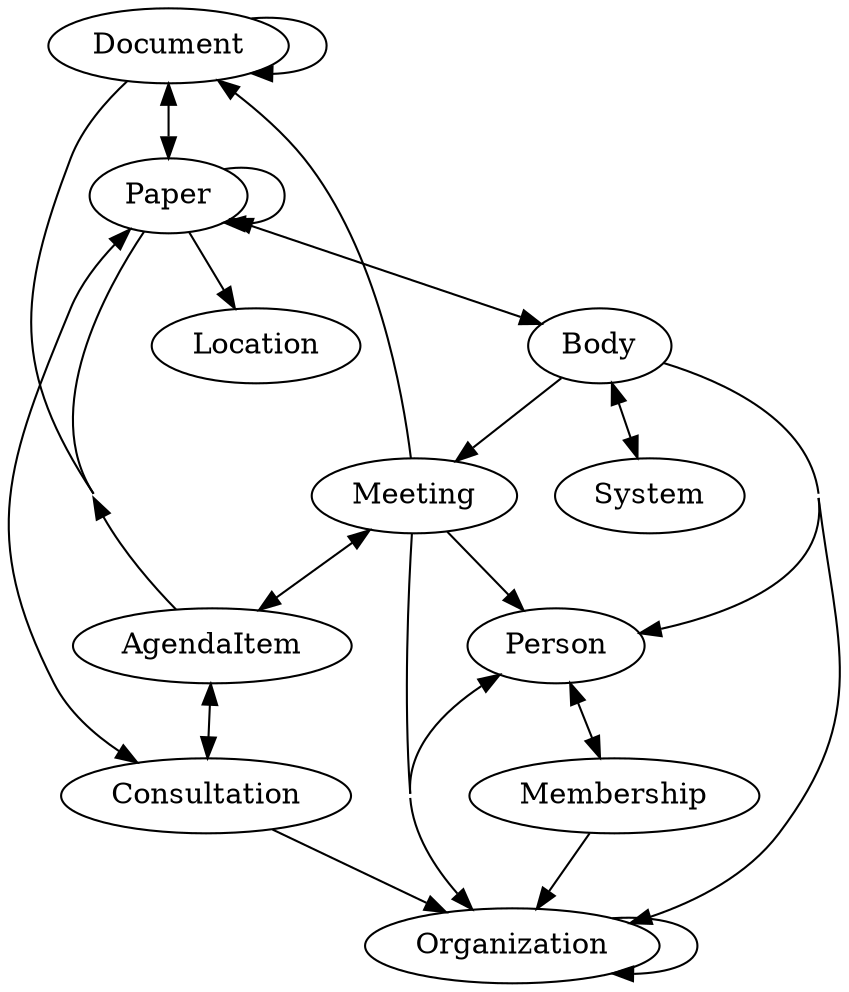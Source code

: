 digraph G {
concentrate=true;
overlap=false;
splines=true;
sep=.2;
Document->Document
Document->Paper[dir=both]
Meeting->Document
Meeting->Person
Meeting->AgendaItem[dir=both]
Meeting->Organization
AgendaItem->Document
AgendaItem->Paper
AgendaItem->Consultation[dir=both]
Paper->Body[dir=both]
Paper->Consultation[dir=both]
Paper->Location
Paper->Paper
Body->Meeting
Body->Person
Body->System[dir=both]
Body->Organization[dir=both]
Person->Membership[dir=both]
Person->Organization[dir=both]
Membership->Organization
Organization->Organization
Consultation->Organization
}